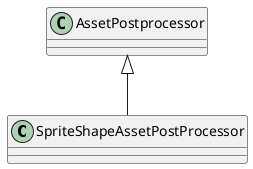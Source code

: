 @startuml
class SpriteShapeAssetPostProcessor {
}
AssetPostprocessor <|-- SpriteShapeAssetPostProcessor
@enduml
